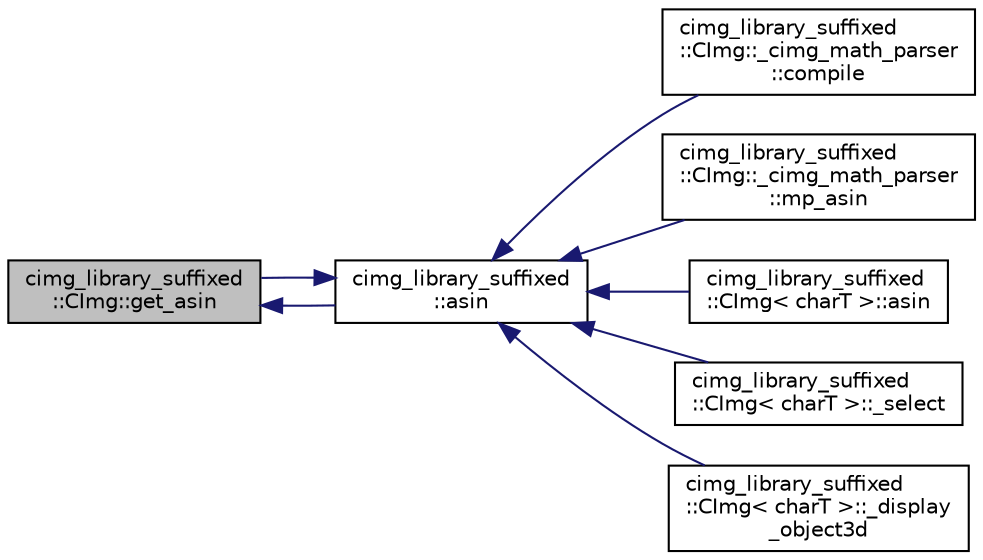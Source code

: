 digraph "cimg_library_suffixed::CImg::get_asin"
{
  edge [fontname="Helvetica",fontsize="10",labelfontname="Helvetica",labelfontsize="10"];
  node [fontname="Helvetica",fontsize="10",shape=record];
  rankdir="LR";
  Node1289 [label="cimg_library_suffixed\l::CImg::get_asin",height=0.2,width=0.4,color="black", fillcolor="grey75", style="filled", fontcolor="black"];
  Node1289 -> Node1290 [dir="back",color="midnightblue",fontsize="10",style="solid",fontname="Helvetica"];
  Node1290 [label="cimg_library_suffixed\l::asin",height=0.2,width=0.4,color="black", fillcolor="white", style="filled",URL="$namespacecimg__library__suffixed.html#aeef57d42f5e4792d4cca6efe8b3144de"];
  Node1290 -> Node1291 [dir="back",color="midnightblue",fontsize="10",style="solid",fontname="Helvetica"];
  Node1291 [label="cimg_library_suffixed\l::CImg::_cimg_math_parser\l::compile",height=0.2,width=0.4,color="black", fillcolor="white", style="filled",URL="$structcimg__library__suffixed_1_1_c_img_1_1__cimg__math__parser.html#a318c44c5d1f4f0114355f37ace87a4ae"];
  Node1290 -> Node1292 [dir="back",color="midnightblue",fontsize="10",style="solid",fontname="Helvetica"];
  Node1292 [label="cimg_library_suffixed\l::CImg::_cimg_math_parser\l::mp_asin",height=0.2,width=0.4,color="black", fillcolor="white", style="filled",URL="$structcimg__library__suffixed_1_1_c_img_1_1__cimg__math__parser.html#aed398d195c0f0a1a68185a47197c6150"];
  Node1290 -> Node1293 [dir="back",color="midnightblue",fontsize="10",style="solid",fontname="Helvetica"];
  Node1293 [label="cimg_library_suffixed\l::CImg\< charT \>::asin",height=0.2,width=0.4,color="black", fillcolor="white", style="filled",URL="$structcimg__library__suffixed_1_1_c_img.html#af21cdfa737adecc1d4f261f5a3a27e3b",tooltip="Compute the arcsine of each pixel value. "];
  Node1290 -> Node1289 [dir="back",color="midnightblue",fontsize="10",style="solid",fontname="Helvetica"];
  Node1290 -> Node1294 [dir="back",color="midnightblue",fontsize="10",style="solid",fontname="Helvetica"];
  Node1294 [label="cimg_library_suffixed\l::CImg\< charT \>::_select",height=0.2,width=0.4,color="black", fillcolor="white", style="filled",URL="$structcimg__library__suffixed_1_1_c_img.html#ad9b7141242d0b6e861a8014112ddb5b5"];
  Node1290 -> Node1295 [dir="back",color="midnightblue",fontsize="10",style="solid",fontname="Helvetica"];
  Node1295 [label="cimg_library_suffixed\l::CImg\< charT \>::_display\l_object3d",height=0.2,width=0.4,color="black", fillcolor="white", style="filled",URL="$structcimg__library__suffixed_1_1_c_img.html#a8b40db5a9818c3f961a90840b271de6c"];
}

